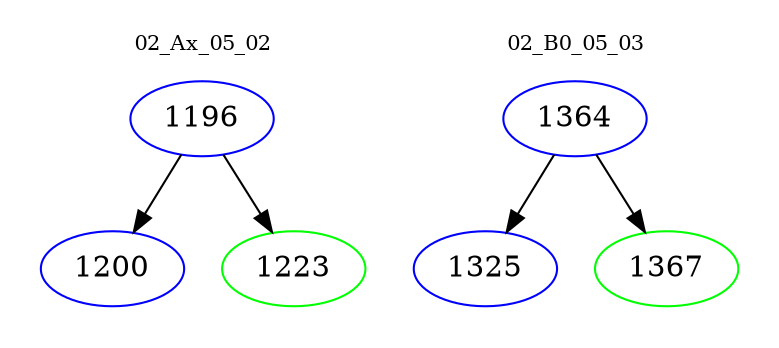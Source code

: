 digraph{
subgraph cluster_0 {
color = white
label = "02_Ax_05_02";
fontsize=10;
T0_1196 [label="1196", color="blue"]
T0_1196 -> T0_1200 [color="black"]
T0_1200 [label="1200", color="blue"]
T0_1196 -> T0_1223 [color="black"]
T0_1223 [label="1223", color="green"]
}
subgraph cluster_1 {
color = white
label = "02_B0_05_03";
fontsize=10;
T1_1364 [label="1364", color="blue"]
T1_1364 -> T1_1325 [color="black"]
T1_1325 [label="1325", color="blue"]
T1_1364 -> T1_1367 [color="black"]
T1_1367 [label="1367", color="green"]
}
}
